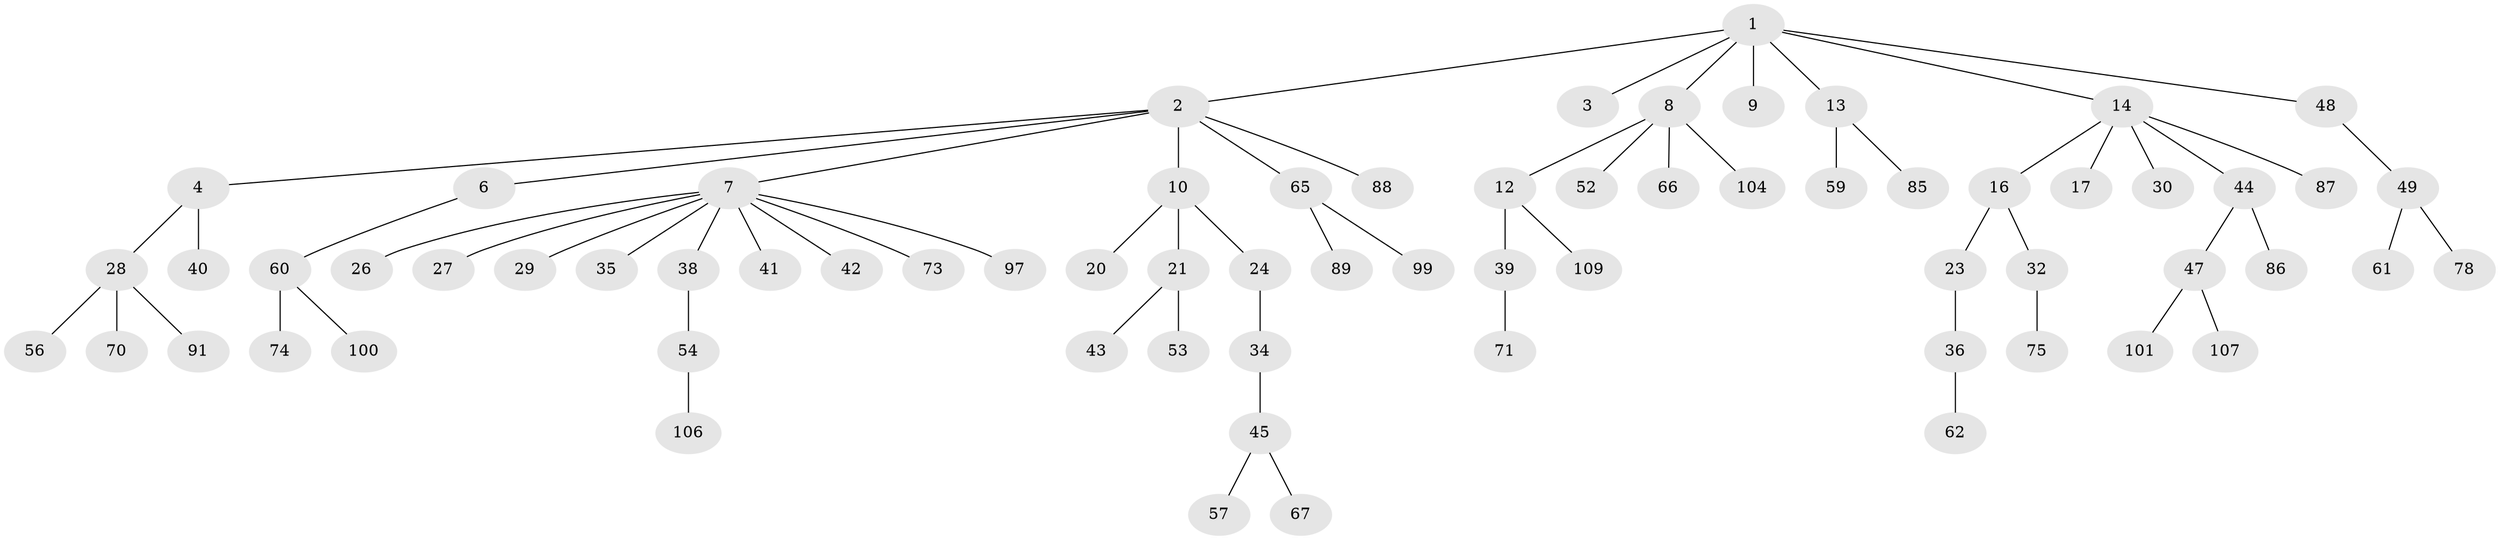 // original degree distribution, {6: 0.01834862385321101, 8: 0.009174311926605505, 2: 0.2018348623853211, 3: 0.13761467889908258, 7: 0.009174311926605505, 4: 0.07339449541284404, 5: 0.01834862385321101, 1: 0.5321100917431193}
// Generated by graph-tools (version 1.1) at 2025/11/02/27/25 16:11:25]
// undirected, 70 vertices, 69 edges
graph export_dot {
graph [start="1"]
  node [color=gray90,style=filled];
  1 [super="+5"];
  2 [super="+19"];
  3 [super="+84"];
  4;
  6 [super="+64"];
  7 [super="+18"];
  8 [super="+33"];
  9 [super="+22"];
  10 [super="+11"];
  12 [super="+37"];
  13 [super="+76"];
  14 [super="+15"];
  16 [super="+55"];
  17 [super="+25"];
  20 [super="+96"];
  21 [super="+58"];
  23 [super="+72"];
  24 [super="+80"];
  26 [super="+94"];
  27;
  28 [super="+68"];
  29 [super="+46"];
  30 [super="+31"];
  32 [super="+95"];
  34;
  35;
  36 [super="+105"];
  38 [super="+51"];
  39 [super="+90"];
  40 [super="+50"];
  41;
  42;
  43;
  44 [super="+83"];
  45;
  47 [super="+98"];
  48 [super="+92"];
  49;
  52;
  53;
  54;
  56;
  57 [super="+103"];
  59;
  60 [super="+102"];
  61 [super="+79"];
  62 [super="+63"];
  65 [super="+69"];
  66 [super="+81"];
  67 [super="+77"];
  70;
  71;
  73;
  74;
  75;
  78 [super="+82"];
  85;
  86;
  87 [super="+108"];
  88 [super="+93"];
  89;
  91;
  97;
  99;
  100;
  101;
  104;
  106;
  107;
  109;
  1 -- 2;
  1 -- 3;
  1 -- 9;
  1 -- 14;
  1 -- 48;
  1 -- 8;
  1 -- 13;
  2 -- 4;
  2 -- 6;
  2 -- 7;
  2 -- 10;
  2 -- 65;
  2 -- 88;
  4 -- 28;
  4 -- 40;
  6 -- 60;
  7 -- 26;
  7 -- 27;
  7 -- 35;
  7 -- 38;
  7 -- 97;
  7 -- 73;
  7 -- 42;
  7 -- 29;
  7 -- 41;
  8 -- 12;
  8 -- 52;
  8 -- 66;
  8 -- 104;
  10 -- 21;
  10 -- 24;
  10 -- 20;
  12 -- 39;
  12 -- 109;
  13 -- 59;
  13 -- 85;
  14 -- 17;
  14 -- 30;
  14 -- 87;
  14 -- 16;
  14 -- 44;
  16 -- 23;
  16 -- 32;
  21 -- 43;
  21 -- 53;
  23 -- 36;
  24 -- 34;
  28 -- 56;
  28 -- 91;
  28 -- 70;
  32 -- 75;
  34 -- 45;
  36 -- 62;
  38 -- 54;
  39 -- 71;
  44 -- 47;
  44 -- 86;
  45 -- 57;
  45 -- 67;
  47 -- 107;
  47 -- 101;
  48 -- 49;
  49 -- 61;
  49 -- 78;
  54 -- 106;
  60 -- 74;
  60 -- 100;
  65 -- 89;
  65 -- 99;
}
